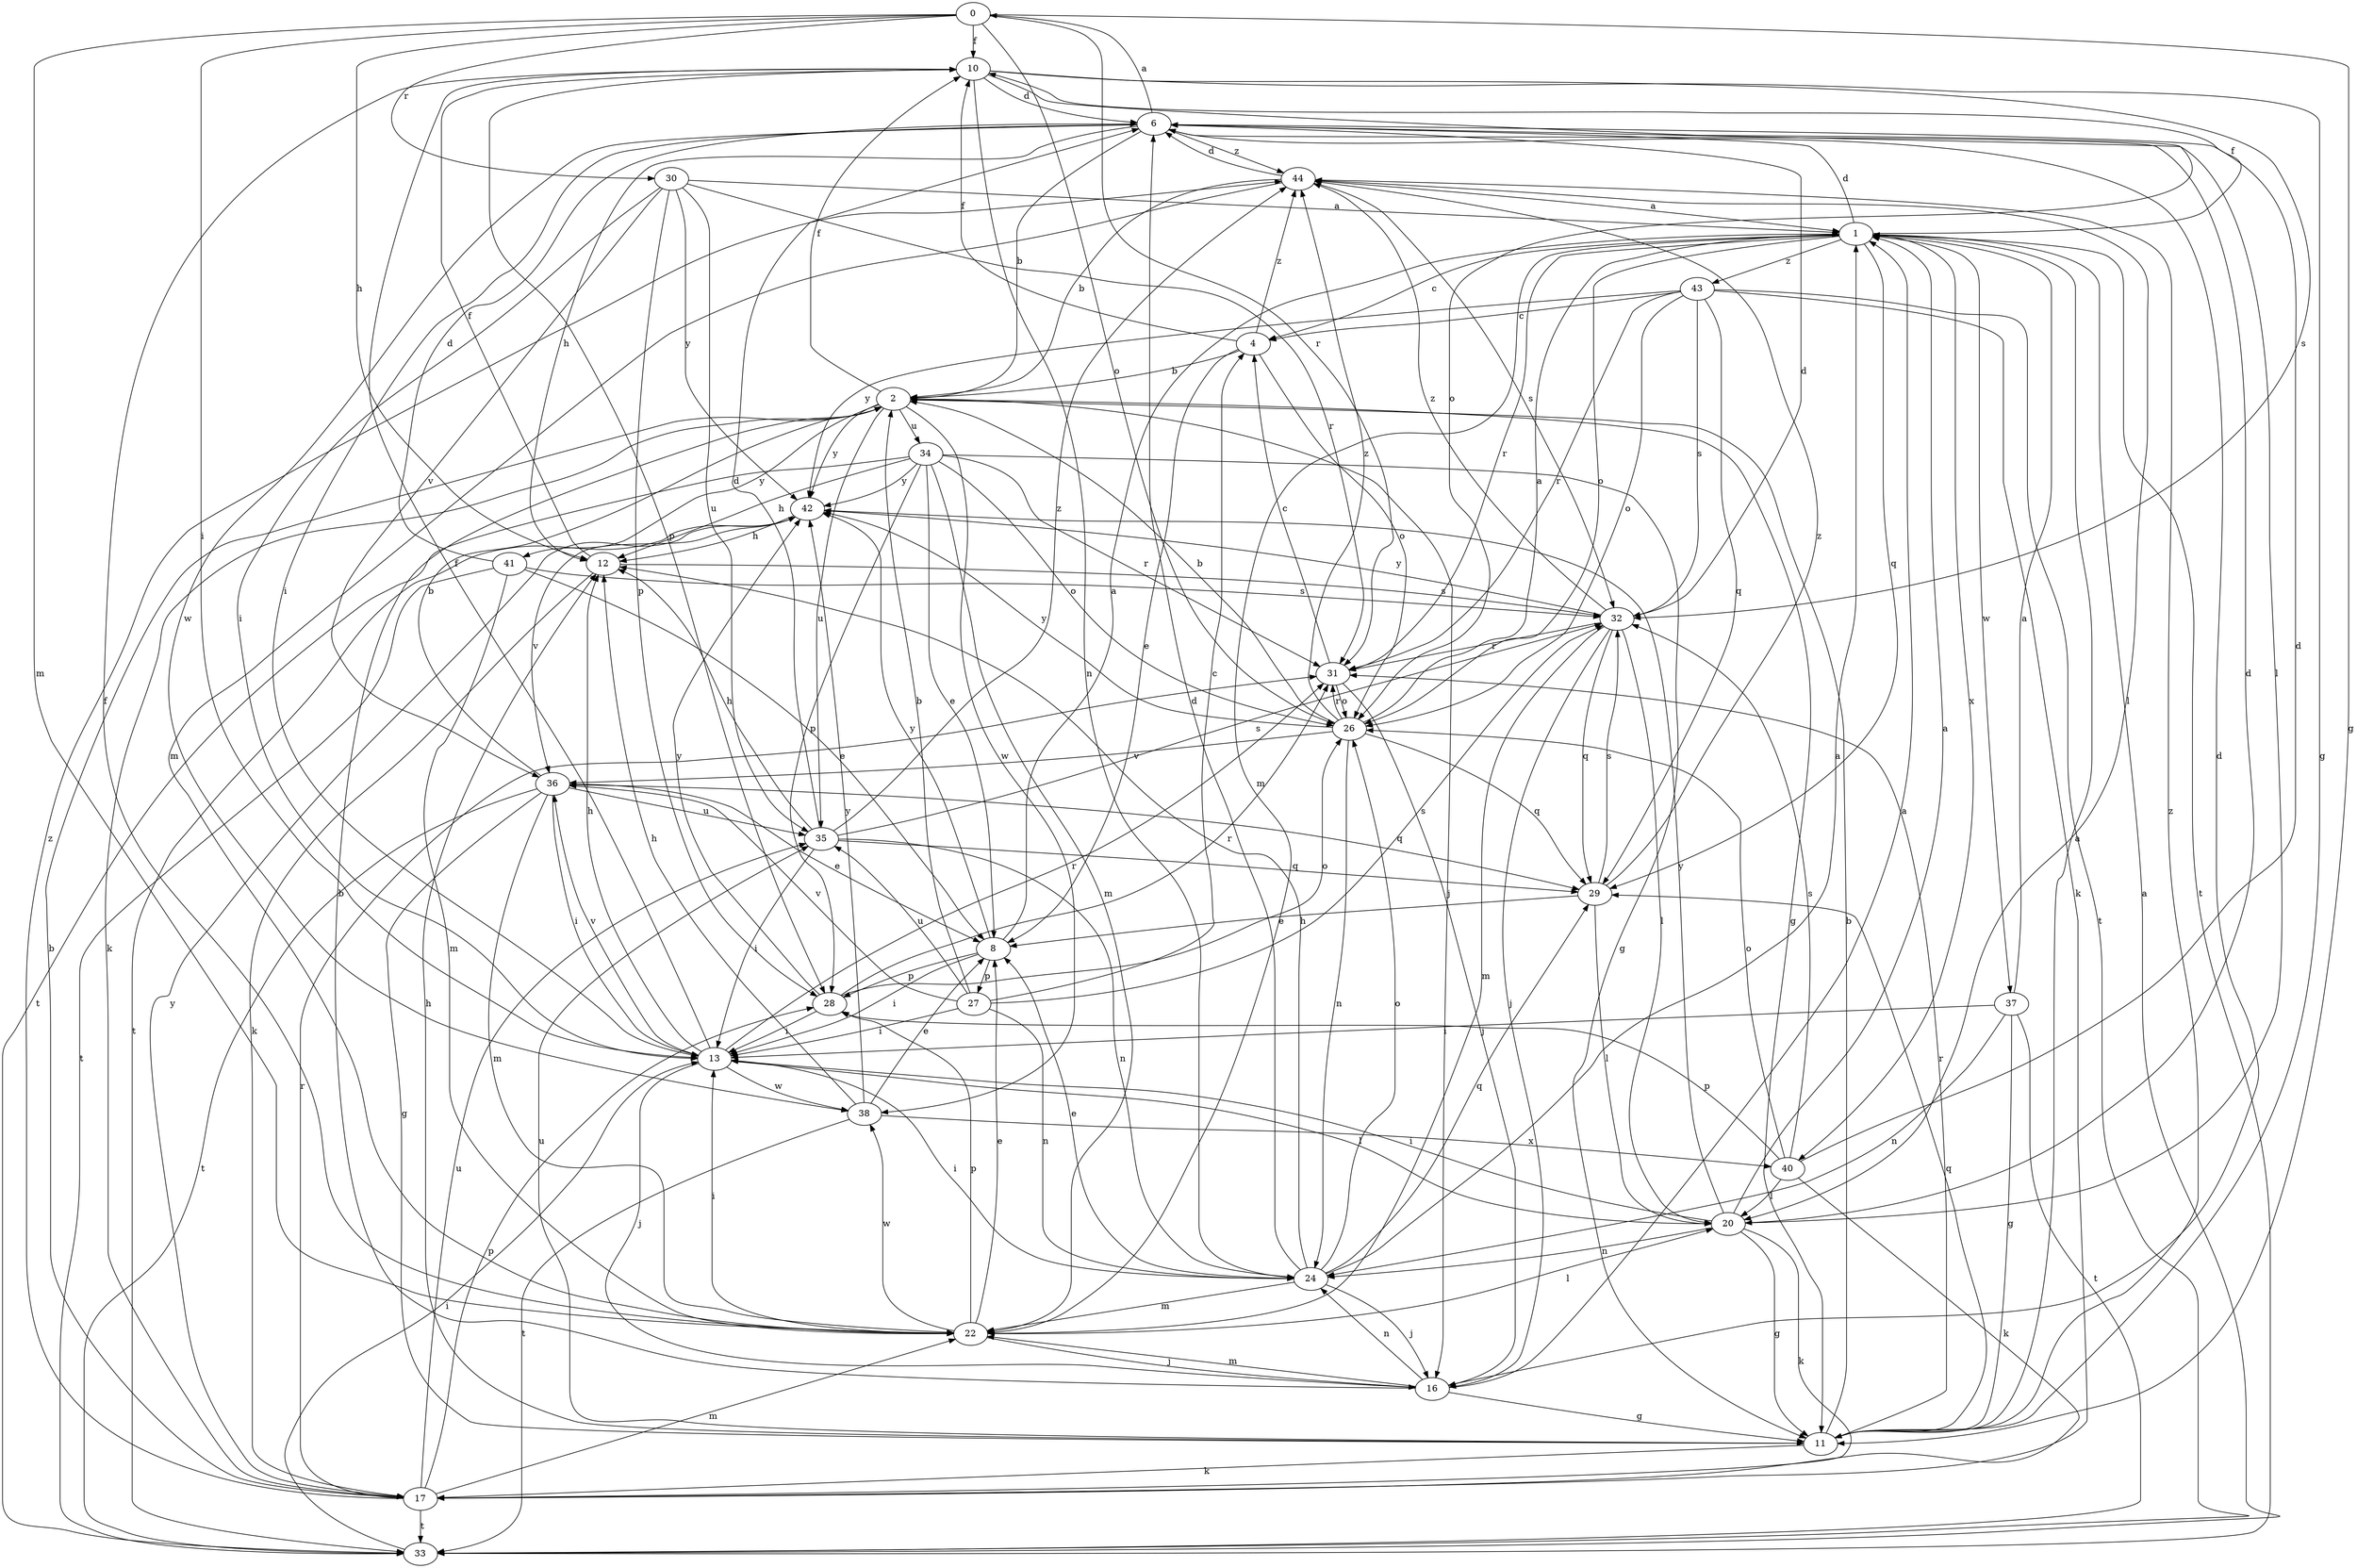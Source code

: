 strict digraph  {
0;
1;
2;
4;
6;
8;
10;
11;
12;
13;
16;
17;
20;
22;
24;
26;
27;
28;
29;
30;
31;
32;
33;
34;
35;
36;
37;
38;
40;
41;
42;
43;
44;
0 -> 10  [label=f];
0 -> 11  [label=g];
0 -> 12  [label=h];
0 -> 13  [label=i];
0 -> 22  [label=m];
0 -> 26  [label=o];
0 -> 30  [label=r];
0 -> 31  [label=r];
1 -> 4  [label=c];
1 -> 6  [label=d];
1 -> 10  [label=f];
1 -> 22  [label=m];
1 -> 26  [label=o];
1 -> 29  [label=q];
1 -> 31  [label=r];
1 -> 33  [label=t];
1 -> 37  [label=w];
1 -> 40  [label=x];
1 -> 43  [label=z];
2 -> 10  [label=f];
2 -> 11  [label=g];
2 -> 16  [label=j];
2 -> 17  [label=k];
2 -> 34  [label=u];
2 -> 35  [label=u];
2 -> 38  [label=w];
2 -> 41  [label=y];
2 -> 42  [label=y];
4 -> 2  [label=b];
4 -> 8  [label=e];
4 -> 10  [label=f];
4 -> 26  [label=o];
4 -> 44  [label=z];
6 -> 0  [label=a];
6 -> 2  [label=b];
6 -> 12  [label=h];
6 -> 13  [label=i];
6 -> 20  [label=l];
6 -> 38  [label=w];
6 -> 44  [label=z];
8 -> 1  [label=a];
8 -> 13  [label=i];
8 -> 27  [label=p];
8 -> 28  [label=p];
8 -> 42  [label=y];
10 -> 6  [label=d];
10 -> 11  [label=g];
10 -> 24  [label=n];
10 -> 26  [label=o];
10 -> 28  [label=p];
10 -> 32  [label=s];
11 -> 1  [label=a];
11 -> 2  [label=b];
11 -> 12  [label=h];
11 -> 17  [label=k];
11 -> 29  [label=q];
11 -> 31  [label=r];
11 -> 35  [label=u];
11 -> 44  [label=z];
12 -> 10  [label=f];
12 -> 17  [label=k];
12 -> 32  [label=s];
13 -> 10  [label=f];
13 -> 12  [label=h];
13 -> 16  [label=j];
13 -> 20  [label=l];
13 -> 31  [label=r];
13 -> 36  [label=v];
13 -> 38  [label=w];
16 -> 1  [label=a];
16 -> 2  [label=b];
16 -> 6  [label=d];
16 -> 11  [label=g];
16 -> 22  [label=m];
16 -> 24  [label=n];
17 -> 2  [label=b];
17 -> 22  [label=m];
17 -> 28  [label=p];
17 -> 31  [label=r];
17 -> 33  [label=t];
17 -> 35  [label=u];
17 -> 42  [label=y];
17 -> 44  [label=z];
20 -> 1  [label=a];
20 -> 6  [label=d];
20 -> 11  [label=g];
20 -> 13  [label=i];
20 -> 17  [label=k];
20 -> 24  [label=n];
20 -> 42  [label=y];
22 -> 8  [label=e];
22 -> 10  [label=f];
22 -> 13  [label=i];
22 -> 16  [label=j];
22 -> 20  [label=l];
22 -> 28  [label=p];
22 -> 38  [label=w];
24 -> 1  [label=a];
24 -> 6  [label=d];
24 -> 8  [label=e];
24 -> 12  [label=h];
24 -> 13  [label=i];
24 -> 16  [label=j];
24 -> 22  [label=m];
24 -> 26  [label=o];
24 -> 29  [label=q];
26 -> 1  [label=a];
26 -> 2  [label=b];
26 -> 24  [label=n];
26 -> 29  [label=q];
26 -> 31  [label=r];
26 -> 36  [label=v];
26 -> 42  [label=y];
26 -> 44  [label=z];
27 -> 2  [label=b];
27 -> 4  [label=c];
27 -> 13  [label=i];
27 -> 24  [label=n];
27 -> 32  [label=s];
27 -> 35  [label=u];
27 -> 36  [label=v];
28 -> 13  [label=i];
28 -> 26  [label=o];
28 -> 31  [label=r];
28 -> 42  [label=y];
29 -> 8  [label=e];
29 -> 20  [label=l];
29 -> 32  [label=s];
29 -> 44  [label=z];
30 -> 1  [label=a];
30 -> 13  [label=i];
30 -> 28  [label=p];
30 -> 31  [label=r];
30 -> 35  [label=u];
30 -> 36  [label=v];
30 -> 42  [label=y];
31 -> 4  [label=c];
31 -> 16  [label=j];
31 -> 26  [label=o];
32 -> 6  [label=d];
32 -> 16  [label=j];
32 -> 20  [label=l];
32 -> 22  [label=m];
32 -> 29  [label=q];
32 -> 31  [label=r];
32 -> 42  [label=y];
32 -> 44  [label=z];
33 -> 1  [label=a];
33 -> 13  [label=i];
34 -> 8  [label=e];
34 -> 11  [label=g];
34 -> 12  [label=h];
34 -> 22  [label=m];
34 -> 26  [label=o];
34 -> 28  [label=p];
34 -> 31  [label=r];
34 -> 33  [label=t];
34 -> 42  [label=y];
35 -> 6  [label=d];
35 -> 12  [label=h];
35 -> 13  [label=i];
35 -> 24  [label=n];
35 -> 29  [label=q];
35 -> 32  [label=s];
35 -> 44  [label=z];
36 -> 2  [label=b];
36 -> 8  [label=e];
36 -> 11  [label=g];
36 -> 13  [label=i];
36 -> 22  [label=m];
36 -> 29  [label=q];
36 -> 33  [label=t];
36 -> 35  [label=u];
37 -> 1  [label=a];
37 -> 11  [label=g];
37 -> 13  [label=i];
37 -> 24  [label=n];
37 -> 33  [label=t];
38 -> 8  [label=e];
38 -> 12  [label=h];
38 -> 33  [label=t];
38 -> 40  [label=x];
38 -> 42  [label=y];
40 -> 6  [label=d];
40 -> 17  [label=k];
40 -> 20  [label=l];
40 -> 26  [label=o];
40 -> 28  [label=p];
40 -> 32  [label=s];
41 -> 6  [label=d];
41 -> 8  [label=e];
41 -> 22  [label=m];
41 -> 32  [label=s];
41 -> 33  [label=t];
42 -> 12  [label=h];
42 -> 33  [label=t];
42 -> 36  [label=v];
43 -> 4  [label=c];
43 -> 17  [label=k];
43 -> 26  [label=o];
43 -> 29  [label=q];
43 -> 31  [label=r];
43 -> 32  [label=s];
43 -> 33  [label=t];
43 -> 42  [label=y];
44 -> 1  [label=a];
44 -> 2  [label=b];
44 -> 6  [label=d];
44 -> 20  [label=l];
44 -> 22  [label=m];
44 -> 32  [label=s];
}
